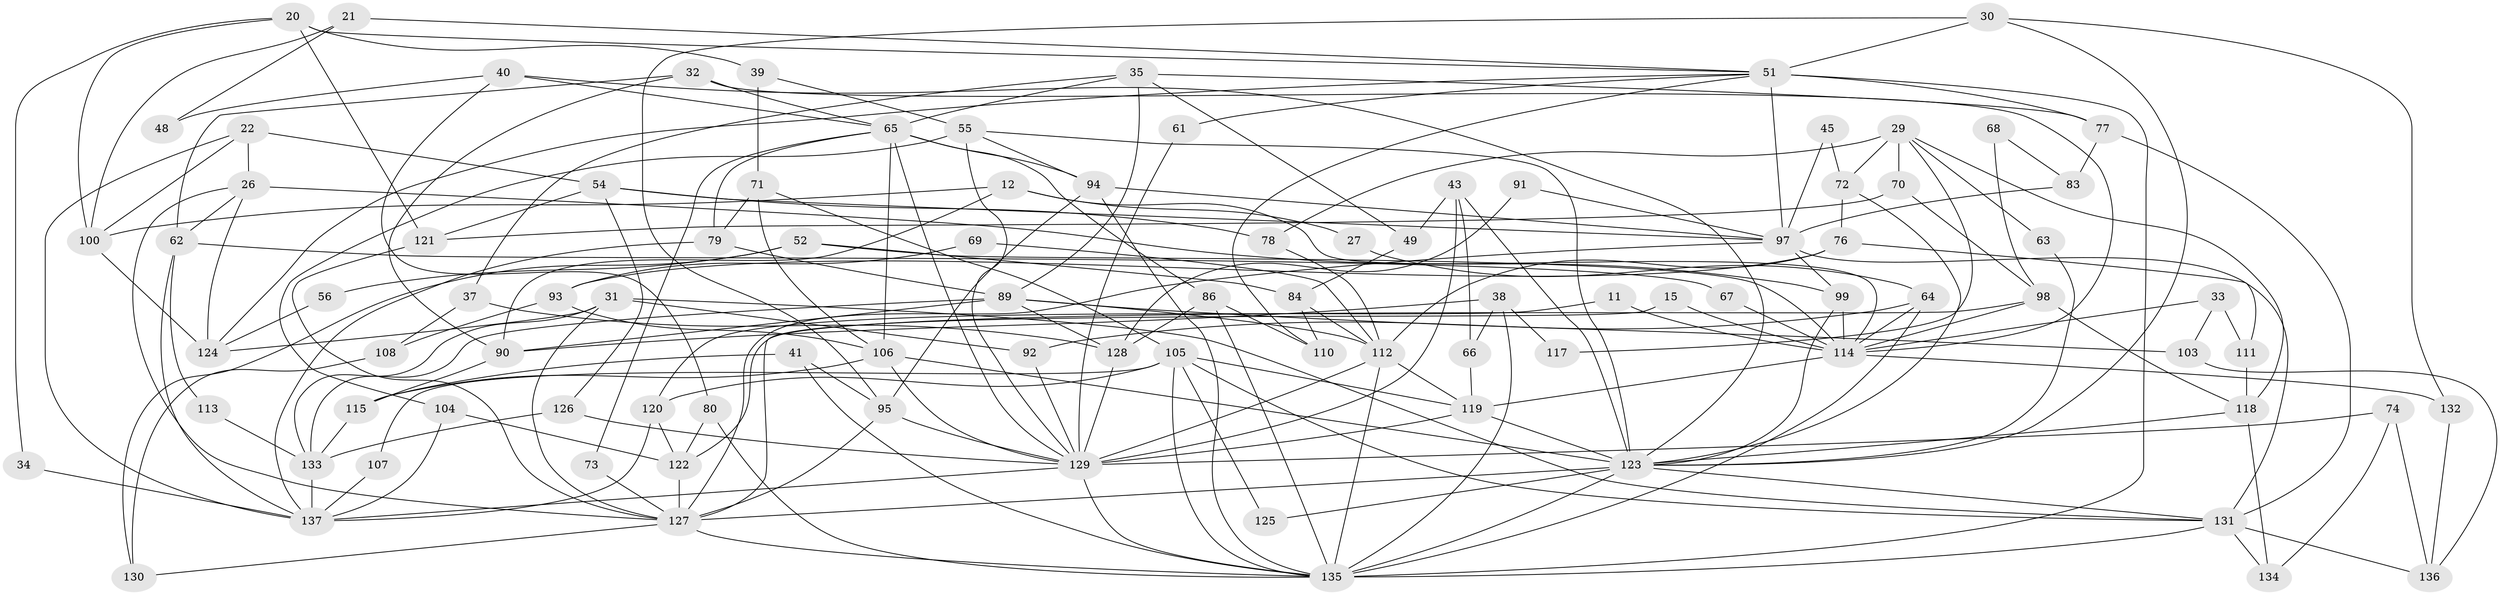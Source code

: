 // original degree distribution, {5: 0.15328467153284672, 4: 0.26277372262773724, 7: 0.0364963503649635, 6: 0.10218978102189781, 3: 0.24087591240875914, 2: 0.17518248175182483, 8: 0.021897810218978103, 9: 0.0072992700729927005}
// Generated by graph-tools (version 1.1) at 2025/54/03/04/25 21:54:52]
// undirected, 95 vertices, 212 edges
graph export_dot {
graph [start="1"]
  node [color=gray90,style=filled];
  11;
  12;
  15;
  20;
  21;
  22;
  26;
  27;
  29;
  30 [super="+6"];
  31;
  32;
  33;
  34;
  35;
  37;
  38;
  39;
  40;
  41;
  43;
  45;
  48;
  49;
  51 [super="+47+10"];
  52;
  54;
  55;
  56;
  61;
  62;
  63;
  64;
  65 [super="+42"];
  66;
  67;
  68;
  69;
  70;
  71;
  72 [super="+25"];
  73;
  74;
  76;
  77;
  78;
  79;
  80;
  83;
  84;
  86;
  89 [super="+85"];
  90;
  91;
  92;
  93;
  94 [super="+46"];
  95;
  97 [super="+81+82+59"];
  98;
  99 [super="+23"];
  100;
  103;
  104;
  105 [super="+16"];
  106 [super="+50"];
  107;
  108;
  110;
  111;
  112 [super="+44+53"];
  113;
  114 [super="+36"];
  115;
  117;
  118 [super="+8"];
  119 [super="+1+87+60"];
  120;
  121;
  122;
  123 [super="+96+58+13"];
  124;
  125;
  126;
  127 [super="+116+19"];
  128;
  129 [super="+5+28+17+88+109"];
  130;
  131 [super="+102"];
  132;
  133;
  134;
  135 [super="+3+101"];
  136;
  137 [super="+9"];
  11 -- 114;
  11 -- 120;
  12 -- 114;
  12 -- 90;
  12 -- 27;
  12 -- 100;
  15 -- 114;
  15 -- 127;
  20 -- 39;
  20 -- 34;
  20 -- 100;
  20 -- 121;
  20 -- 51;
  21 -- 100;
  21 -- 48;
  21 -- 51;
  22 -- 100;
  22 -- 26;
  22 -- 54;
  22 -- 137;
  26 -- 62;
  26 -- 127;
  26 -- 99;
  26 -- 124;
  27 -- 64;
  29 -- 70;
  29 -- 63;
  29 -- 72 [weight=2];
  29 -- 78;
  29 -- 117;
  29 -- 118;
  30 -- 132;
  30 -- 95;
  30 -- 51;
  30 -- 123;
  31 -- 127;
  31 -- 124;
  31 -- 92;
  31 -- 133;
  31 -- 131;
  32 -- 114;
  32 -- 62;
  32 -- 90;
  32 -- 65;
  33 -- 114;
  33 -- 103;
  33 -- 111;
  34 -- 137;
  35 -- 77;
  35 -- 89;
  35 -- 37;
  35 -- 49;
  35 -- 65;
  37 -- 128;
  37 -- 108;
  38 -- 90;
  38 -- 66;
  38 -- 117;
  38 -- 135;
  39 -- 71;
  39 -- 55;
  40 -- 48;
  40 -- 80;
  40 -- 123;
  40 -- 65;
  41 -- 115;
  41 -- 95;
  41 -- 135;
  43 -- 49;
  43 -- 66;
  43 -- 129;
  43 -- 123;
  45 -- 72;
  45 -- 97;
  49 -- 84;
  51 -- 97 [weight=3];
  51 -- 77;
  51 -- 110;
  51 -- 124;
  51 -- 61;
  51 -- 135 [weight=3];
  52 -- 114;
  52 -- 130;
  52 -- 56;
  52 -- 84;
  54 -- 121;
  54 -- 78;
  54 -- 126;
  54 -- 97;
  55 -- 123;
  55 -- 104;
  55 -- 94;
  55 -- 129;
  56 -- 124;
  61 -- 129;
  62 -- 67;
  62 -- 113;
  62 -- 137;
  63 -- 123;
  64 -- 92;
  64 -- 135;
  64 -- 114;
  65 -- 94 [weight=2];
  65 -- 129;
  65 -- 73;
  65 -- 106;
  65 -- 79;
  65 -- 86;
  66 -- 119;
  67 -- 114;
  68 -- 83;
  68 -- 98;
  69 -- 93;
  69 -- 112;
  70 -- 98;
  70 -- 121;
  71 -- 105;
  71 -- 79;
  71 -- 106;
  72 -- 123 [weight=2];
  72 -- 76;
  73 -- 127;
  74 -- 136;
  74 -- 134;
  74 -- 129;
  76 -- 93;
  76 -- 111;
  76 -- 112;
  77 -- 131;
  77 -- 83;
  78 -- 112;
  79 -- 137;
  79 -- 89;
  80 -- 122;
  80 -- 135;
  83 -- 97;
  84 -- 110;
  84 -- 112;
  86 -- 110;
  86 -- 128;
  86 -- 135;
  89 -- 90;
  89 -- 128;
  89 -- 112 [weight=2];
  89 -- 133;
  89 -- 103;
  90 -- 115;
  91 -- 128;
  91 -- 97;
  92 -- 129;
  93 -- 106;
  93 -- 108;
  94 -- 95 [weight=2];
  94 -- 97;
  94 -- 135;
  95 -- 129;
  95 -- 127;
  97 -- 131 [weight=3];
  97 -- 127 [weight=2];
  97 -- 99;
  98 -- 114;
  98 -- 122;
  98 -- 118;
  99 -- 123;
  99 -- 114;
  100 -- 124;
  103 -- 136;
  104 -- 122;
  104 -- 137;
  105 -- 120;
  105 -- 107;
  105 -- 131;
  105 -- 119;
  105 -- 135;
  105 -- 125;
  106 -- 123 [weight=2];
  106 -- 115;
  106 -- 129;
  107 -- 137;
  108 -- 130;
  111 -- 118;
  112 -- 135;
  112 -- 119 [weight=2];
  112 -- 129;
  113 -- 133;
  114 -- 132;
  114 -- 119 [weight=2];
  115 -- 133;
  118 -- 134;
  118 -- 123;
  119 -- 123 [weight=2];
  119 -- 129;
  120 -- 122;
  120 -- 137;
  121 -- 127;
  122 -- 127;
  123 -- 125;
  123 -- 131 [weight=2];
  123 -- 135 [weight=2];
  123 -- 127;
  126 -- 133;
  126 -- 129;
  127 -- 130;
  127 -- 135;
  128 -- 129;
  129 -- 135 [weight=3];
  129 -- 137;
  131 -- 134;
  131 -- 136;
  131 -- 135;
  132 -- 136;
  133 -- 137;
}
